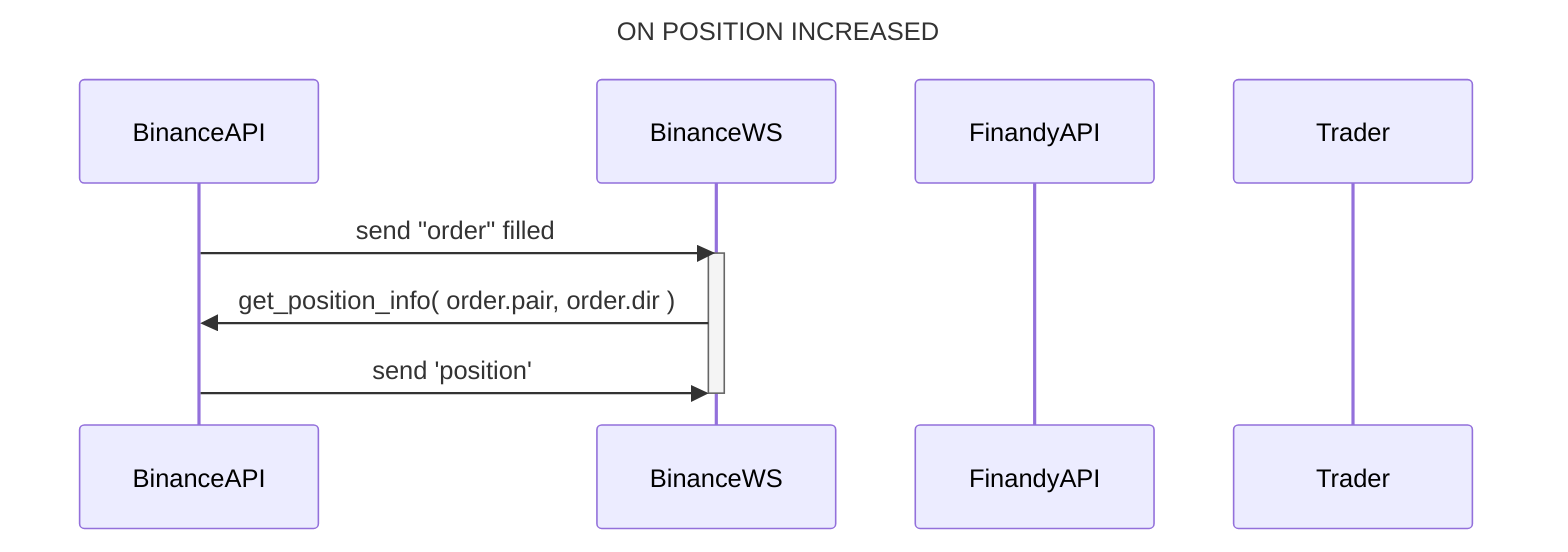 sequenceDiagram

title ON POSITION INCREASED

participant BAP as BinanceAPI
participant BWS as BinanceWS
participant FAP as FinandyAPI
participant TRD as Trader

BAP ->> BWS: send "order" filled
activate BWS
BWS ->> BAP: get_position_info( order.pair, order.dir )
BAP ->> BWS: send 'position'
deactivate BWS